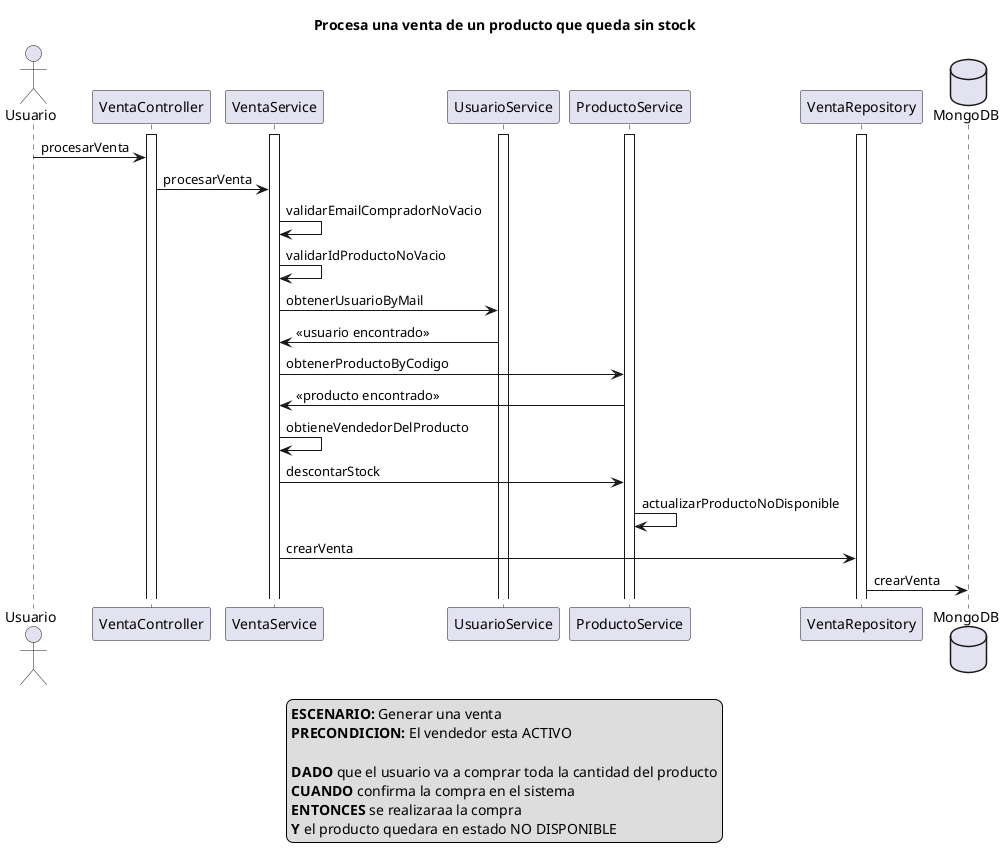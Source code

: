 @startuml
actor Usuario
activate VentaController
activate VentaService
activate UsuarioService
activate ProductoService
activate VentaRepository
database MongoDB

title Procesa una venta de un producto que queda sin stock

Usuario -> VentaController: procesarVenta

VentaController -> VentaService: procesarVenta

VentaService -> VentaService: validarEmailCompradorNoVacio

VentaService -> VentaService: validarIdProductoNoVacio

VentaService -> UsuarioService: obtenerUsuarioByMail

UsuarioService -> VentaService: <<usuario encontrado>>

VentaService -> ProductoService: obtenerProductoByCodigo

ProductoService -> VentaService: <<producto encontrado>>

VentaService -> VentaService: obtieneVendedorDelProducto

VentaService -> ProductoService: descontarStock

ProductoService -> ProductoService: actualizarProductoNoDisponible

VentaService -> VentaRepository: crearVenta

VentaRepository -> MongoDB: crearVenta


legend
<b>ESCENARIO:</b> Generar una venta
<b>PRECONDICION:</b> El vendedor esta ACTIVO

<b>DADO</b> que el usuario va a comprar toda la cantidad del producto
<b>CUANDO</b> confirma la compra en el sistema 
<b>ENTONCES</b> se realizaraa la compra
<b>Y</b> el producto quedara en estado NO DISPONIBLE
end legend








